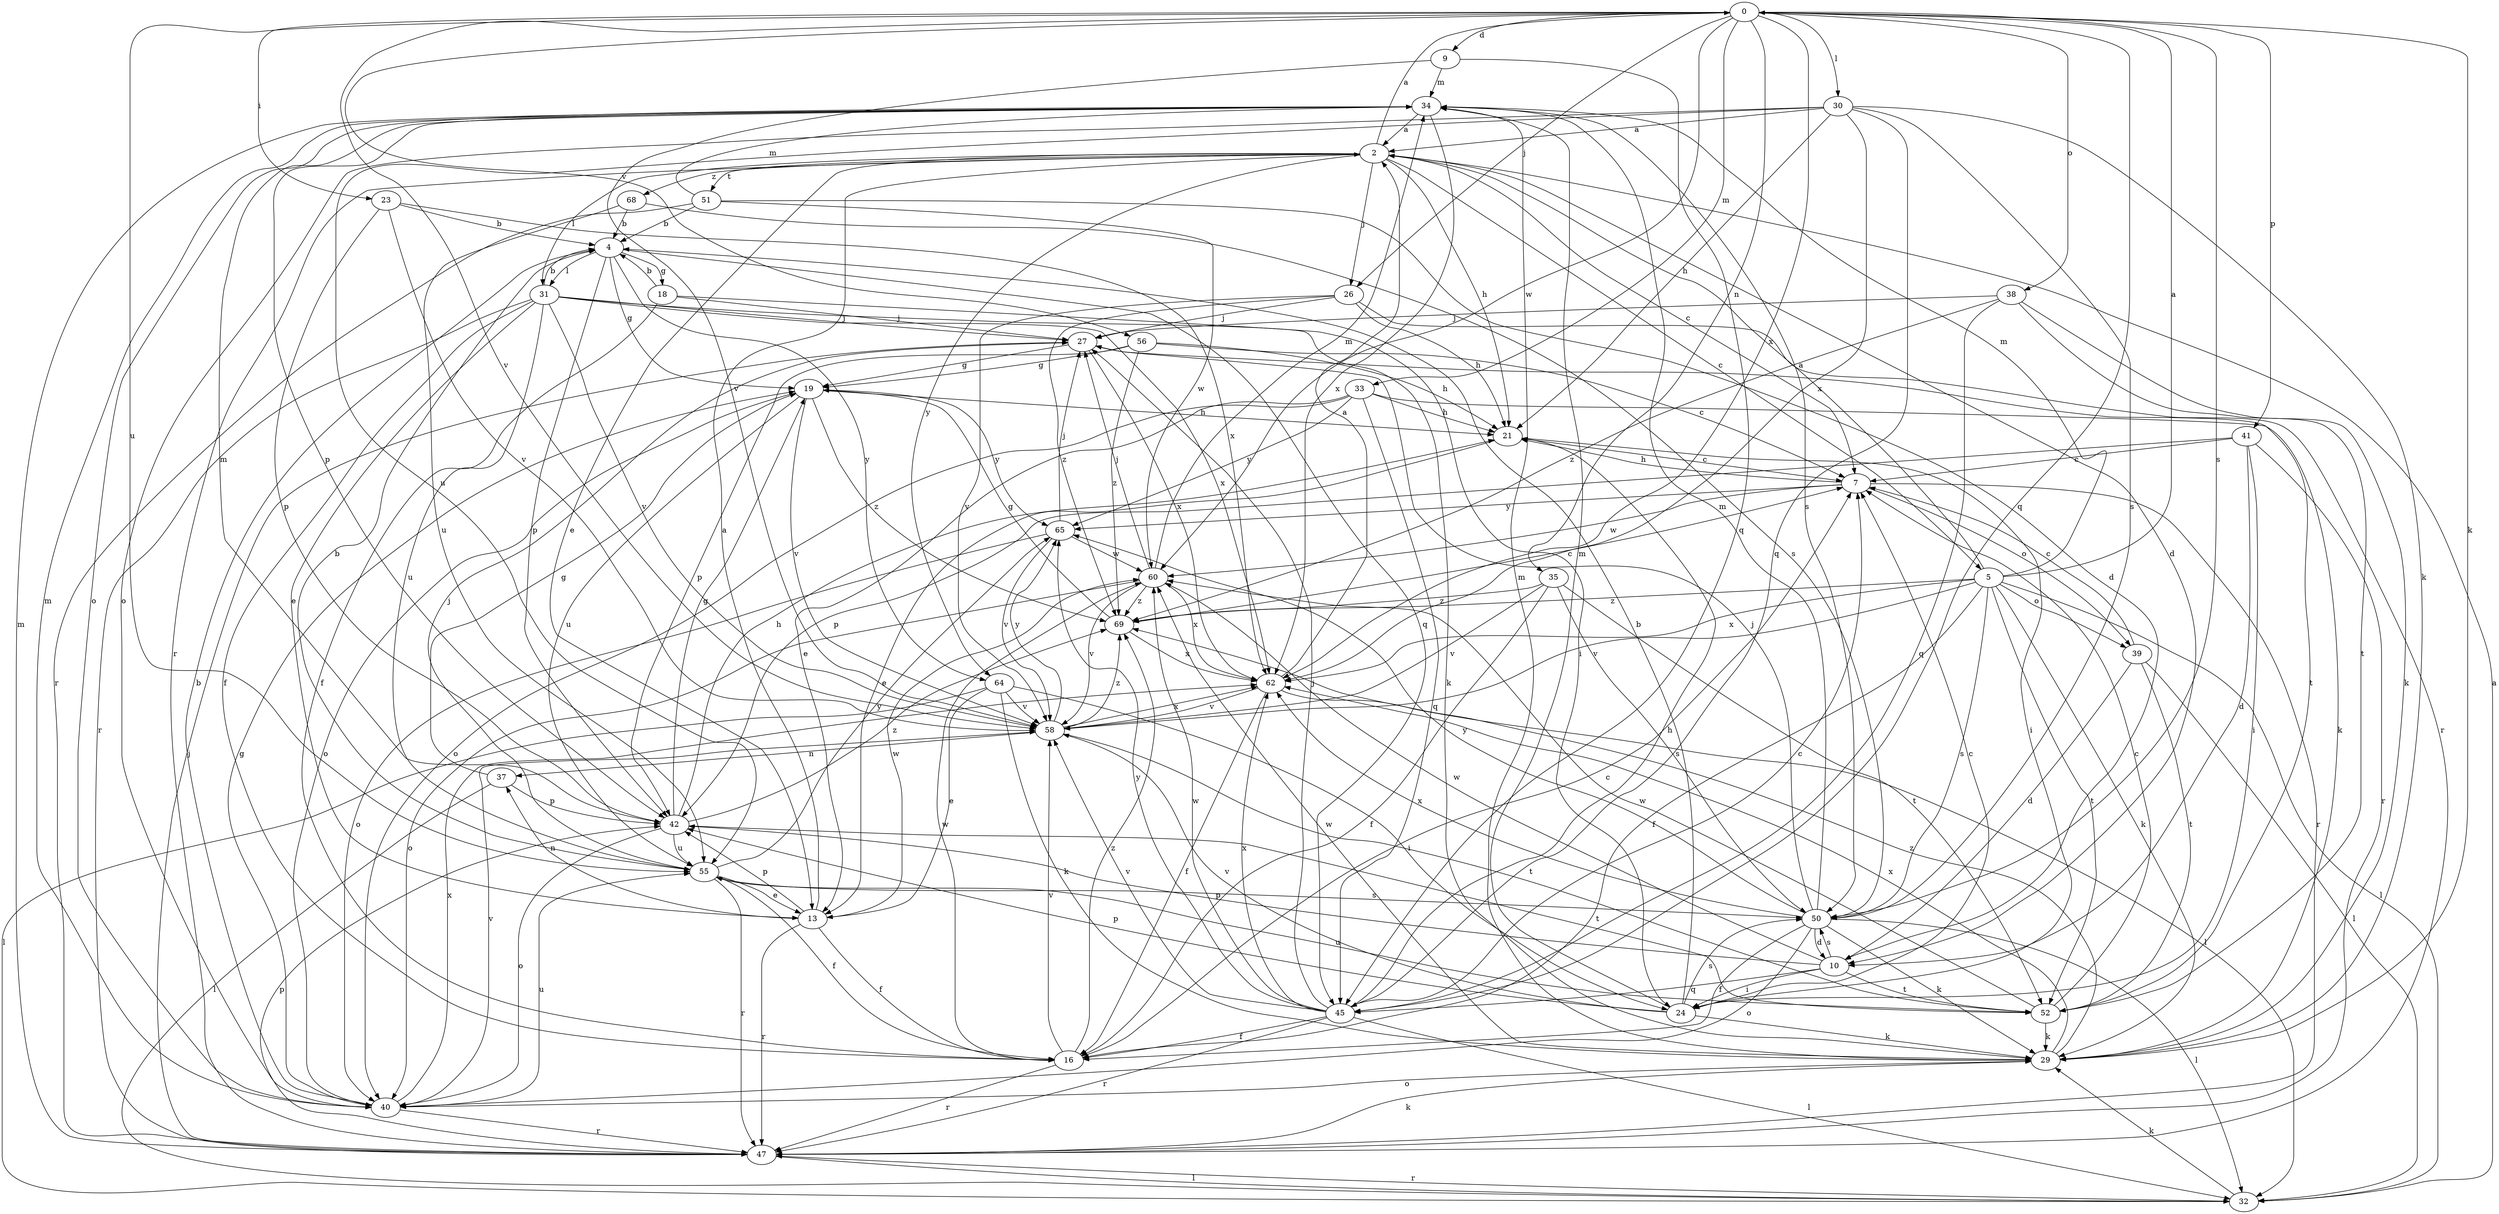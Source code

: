 strict digraph  {
0;
2;
4;
5;
7;
9;
10;
13;
16;
18;
19;
21;
23;
24;
26;
27;
29;
30;
31;
32;
33;
34;
35;
37;
38;
39;
40;
41;
42;
45;
47;
50;
51;
52;
55;
56;
58;
60;
62;
64;
65;
68;
69;
0 -> 9  [label=d];
0 -> 23  [label=i];
0 -> 26  [label=j];
0 -> 29  [label=k];
0 -> 30  [label=l];
0 -> 33  [label=m];
0 -> 35  [label=n];
0 -> 38  [label=o];
0 -> 41  [label=p];
0 -> 45  [label=q];
0 -> 50  [label=s];
0 -> 55  [label=u];
0 -> 56  [label=v];
0 -> 58  [label=v];
0 -> 60  [label=w];
0 -> 62  [label=x];
2 -> 0  [label=a];
2 -> 5  [label=c];
2 -> 7  [label=c];
2 -> 10  [label=d];
2 -> 13  [label=e];
2 -> 21  [label=h];
2 -> 26  [label=j];
2 -> 31  [label=l];
2 -> 47  [label=r];
2 -> 51  [label=t];
2 -> 64  [label=y];
2 -> 68  [label=z];
4 -> 18  [label=g];
4 -> 19  [label=g];
4 -> 31  [label=l];
4 -> 42  [label=p];
4 -> 45  [label=q];
4 -> 64  [label=y];
5 -> 0  [label=a];
5 -> 2  [label=a];
5 -> 16  [label=f];
5 -> 29  [label=k];
5 -> 32  [label=l];
5 -> 34  [label=m];
5 -> 39  [label=o];
5 -> 50  [label=s];
5 -> 52  [label=t];
5 -> 58  [label=v];
5 -> 62  [label=x];
5 -> 69  [label=z];
7 -> 21  [label=h];
7 -> 39  [label=o];
7 -> 47  [label=r];
7 -> 60  [label=w];
7 -> 65  [label=y];
9 -> 34  [label=m];
9 -> 45  [label=q];
9 -> 58  [label=v];
10 -> 24  [label=i];
10 -> 42  [label=p];
10 -> 45  [label=q];
10 -> 50  [label=s];
10 -> 52  [label=t];
10 -> 60  [label=w];
13 -> 2  [label=a];
13 -> 16  [label=f];
13 -> 37  [label=n];
13 -> 42  [label=p];
13 -> 47  [label=r];
13 -> 60  [label=w];
16 -> 7  [label=c];
16 -> 47  [label=r];
16 -> 58  [label=v];
16 -> 60  [label=w];
16 -> 69  [label=z];
18 -> 4  [label=b];
18 -> 16  [label=f];
18 -> 24  [label=i];
18 -> 27  [label=j];
19 -> 21  [label=h];
19 -> 40  [label=o];
19 -> 55  [label=u];
19 -> 58  [label=v];
19 -> 65  [label=y];
19 -> 69  [label=z];
21 -> 7  [label=c];
21 -> 13  [label=e];
21 -> 24  [label=i];
23 -> 4  [label=b];
23 -> 42  [label=p];
23 -> 58  [label=v];
23 -> 62  [label=x];
24 -> 4  [label=b];
24 -> 7  [label=c];
24 -> 29  [label=k];
24 -> 34  [label=m];
24 -> 42  [label=p];
24 -> 50  [label=s];
24 -> 58  [label=v];
26 -> 21  [label=h];
26 -> 27  [label=j];
26 -> 47  [label=r];
26 -> 58  [label=v];
26 -> 69  [label=z];
27 -> 19  [label=g];
27 -> 52  [label=t];
27 -> 62  [label=x];
29 -> 34  [label=m];
29 -> 40  [label=o];
29 -> 60  [label=w];
29 -> 62  [label=x];
29 -> 69  [label=z];
30 -> 2  [label=a];
30 -> 21  [label=h];
30 -> 29  [label=k];
30 -> 40  [label=o];
30 -> 45  [label=q];
30 -> 50  [label=s];
30 -> 55  [label=u];
30 -> 62  [label=x];
31 -> 4  [label=b];
31 -> 13  [label=e];
31 -> 16  [label=f];
31 -> 27  [label=j];
31 -> 29  [label=k];
31 -> 47  [label=r];
31 -> 55  [label=u];
31 -> 58  [label=v];
31 -> 62  [label=x];
32 -> 2  [label=a];
32 -> 29  [label=k];
32 -> 47  [label=r];
33 -> 13  [label=e];
33 -> 21  [label=h];
33 -> 29  [label=k];
33 -> 40  [label=o];
33 -> 45  [label=q];
33 -> 65  [label=y];
34 -> 2  [label=a];
34 -> 40  [label=o];
34 -> 42  [label=p];
34 -> 50  [label=s];
34 -> 62  [label=x];
35 -> 16  [label=f];
35 -> 50  [label=s];
35 -> 52  [label=t];
35 -> 58  [label=v];
35 -> 69  [label=z];
37 -> 19  [label=g];
37 -> 32  [label=l];
37 -> 42  [label=p];
38 -> 27  [label=j];
38 -> 29  [label=k];
38 -> 45  [label=q];
38 -> 52  [label=t];
38 -> 69  [label=z];
39 -> 7  [label=c];
39 -> 10  [label=d];
39 -> 32  [label=l];
39 -> 52  [label=t];
40 -> 4  [label=b];
40 -> 19  [label=g];
40 -> 34  [label=m];
40 -> 47  [label=r];
40 -> 55  [label=u];
40 -> 58  [label=v];
40 -> 62  [label=x];
41 -> 7  [label=c];
41 -> 10  [label=d];
41 -> 24  [label=i];
41 -> 42  [label=p];
41 -> 47  [label=r];
42 -> 19  [label=g];
42 -> 21  [label=h];
42 -> 34  [label=m];
42 -> 40  [label=o];
42 -> 52  [label=t];
42 -> 55  [label=u];
42 -> 69  [label=z];
45 -> 7  [label=c];
45 -> 16  [label=f];
45 -> 21  [label=h];
45 -> 27  [label=j];
45 -> 32  [label=l];
45 -> 47  [label=r];
45 -> 58  [label=v];
45 -> 60  [label=w];
45 -> 62  [label=x];
45 -> 65  [label=y];
47 -> 27  [label=j];
47 -> 29  [label=k];
47 -> 32  [label=l];
47 -> 34  [label=m];
47 -> 42  [label=p];
50 -> 10  [label=d];
50 -> 16  [label=f];
50 -> 27  [label=j];
50 -> 29  [label=k];
50 -> 32  [label=l];
50 -> 34  [label=m];
50 -> 40  [label=o];
50 -> 62  [label=x];
50 -> 65  [label=y];
51 -> 4  [label=b];
51 -> 10  [label=d];
51 -> 34  [label=m];
51 -> 47  [label=r];
51 -> 60  [label=w];
52 -> 7  [label=c];
52 -> 29  [label=k];
52 -> 55  [label=u];
52 -> 60  [label=w];
55 -> 4  [label=b];
55 -> 13  [label=e];
55 -> 16  [label=f];
55 -> 27  [label=j];
55 -> 47  [label=r];
55 -> 50  [label=s];
55 -> 65  [label=y];
56 -> 7  [label=c];
56 -> 19  [label=g];
56 -> 21  [label=h];
56 -> 42  [label=p];
56 -> 69  [label=z];
58 -> 37  [label=n];
58 -> 52  [label=t];
58 -> 62  [label=x];
58 -> 65  [label=y];
58 -> 69  [label=z];
60 -> 27  [label=j];
60 -> 34  [label=m];
60 -> 40  [label=o];
60 -> 58  [label=v];
60 -> 62  [label=x];
60 -> 69  [label=z];
62 -> 2  [label=a];
62 -> 16  [label=f];
62 -> 32  [label=l];
62 -> 58  [label=v];
64 -> 13  [label=e];
64 -> 24  [label=i];
64 -> 29  [label=k];
64 -> 32  [label=l];
64 -> 58  [label=v];
65 -> 27  [label=j];
65 -> 40  [label=o];
65 -> 58  [label=v];
65 -> 60  [label=w];
68 -> 4  [label=b];
68 -> 50  [label=s];
68 -> 55  [label=u];
69 -> 7  [label=c];
69 -> 19  [label=g];
69 -> 62  [label=x];
}
